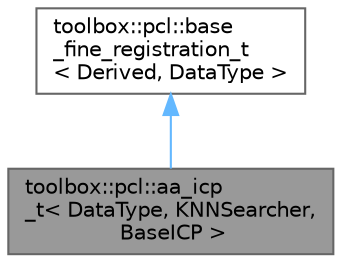 digraph "toolbox::pcl::aa_icp_t&lt; DataType, KNNSearcher, BaseICP &gt;"
{
 // LATEX_PDF_SIZE
  bgcolor="transparent";
  edge [fontname=Helvetica,fontsize=10,labelfontname=Helvetica,labelfontsize=10];
  node [fontname=Helvetica,fontsize=10,shape=box,height=0.2,width=0.4];
  Node1 [id="Node000001",label="toolbox::pcl::aa_icp\l_t\< DataType, KNNSearcher,\l BaseICP \>",height=0.2,width=0.4,color="gray40", fillcolor="grey60", style="filled", fontcolor="black",tooltip="AA-ICP (Anderson Acceleration ICP) 算法实现 / AA-ICP algorithm implementation."];
  Node2 -> Node1 [id="edge1_Node000001_Node000002",dir="back",color="steelblue1",style="solid",tooltip=" "];
  Node2 [id="Node000002",label="toolbox::pcl::base\l_fine_registration_t\l\< Derived, DataType \>",height=0.2,width=0.4,color="gray40", fillcolor="white", style="filled",URL="$classtoolbox_1_1pcl_1_1base__fine__registration__t.html",tooltip="细配准算法的基类（CRTP模式） / Base class for fine registration algorithms (CRTP pattern)"];
}
